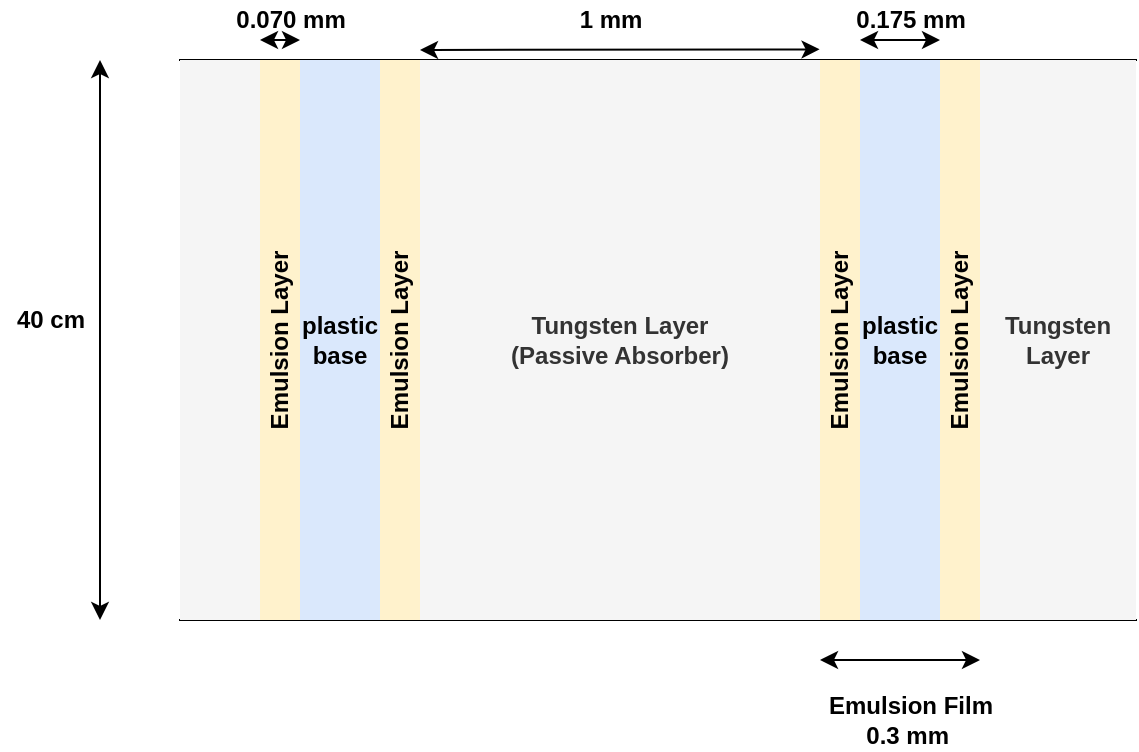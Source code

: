 <mxfile version="16.6.2" type="github">
  <diagram id="_p0asY1lkmHO6eafm9Sz" name="Page-1">
    <mxGraphModel dx="-36" dy="497" grid="1" gridSize="10" guides="1" tooltips="1" connect="1" arrows="1" fold="1" page="1" pageScale="1" pageWidth="827" pageHeight="1169" math="0" shadow="0">
      <root>
        <mxCell id="0" />
        <mxCell id="1" parent="0" />
        <mxCell id="tDPEr0B8wHXLI6z0YyTJ-1" value="" style="shape=table;startSize=0;container=1;collapsible=0;childLayout=tableLayout;right=0;left=0;fontStyle=1;fontSize=12;" vertex="1" parent="1">
          <mxGeometry x="1400" y="240" width="478" height="280" as="geometry" />
        </mxCell>
        <mxCell id="tDPEr0B8wHXLI6z0YyTJ-2" value="" style="shape=tableRow;horizontal=0;startSize=0;swimlaneHead=0;swimlaneBody=0;top=0;left=0;bottom=0;right=0;collapsible=0;dropTarget=0;fillColor=none;points=[[0,0.5],[1,0.5]];portConstraint=eastwest;fontStyle=1;fontSize=12;" vertex="1" parent="tDPEr0B8wHXLI6z0YyTJ-1">
          <mxGeometry width="478" height="280" as="geometry" />
        </mxCell>
        <mxCell id="tDPEr0B8wHXLI6z0YyTJ-20" style="shape=partialRectangle;html=1;whiteSpace=wrap;connectable=0;overflow=hidden;fillColor=#f5f5f5;top=0;left=0;bottom=0;right=0;pointerEvents=1;fontColor=#333333;strokeColor=#666666;fontStyle=1;fontSize=12;" vertex="1" parent="tDPEr0B8wHXLI6z0YyTJ-2">
          <mxGeometry width="40" height="280" as="geometry">
            <mxRectangle width="40" height="280" as="alternateBounds" />
          </mxGeometry>
        </mxCell>
        <mxCell id="tDPEr0B8wHXLI6z0YyTJ-18" value="Emulsion Layer" style="shape=partialRectangle;html=1;whiteSpace=wrap;connectable=0;overflow=hidden;fillColor=#fff2cc;top=0;left=0;bottom=0;right=0;pointerEvents=1;strokeColor=#d6b656;horizontal=0;fontStyle=1;fontSize=12;" vertex="1" parent="tDPEr0B8wHXLI6z0YyTJ-2">
          <mxGeometry x="40" width="20" height="280" as="geometry">
            <mxRectangle width="20" height="280" as="alternateBounds" />
          </mxGeometry>
        </mxCell>
        <mxCell id="tDPEr0B8wHXLI6z0YyTJ-17" value="plastic base" style="shape=partialRectangle;html=1;whiteSpace=wrap;connectable=0;overflow=hidden;fillColor=#dae8fc;top=0;left=0;bottom=0;right=0;pointerEvents=1;strokeColor=#6c8ebf;fontStyle=1;fontSize=12;" vertex="1" parent="tDPEr0B8wHXLI6z0YyTJ-2">
          <mxGeometry x="60" width="40" height="280" as="geometry">
            <mxRectangle width="40" height="280" as="alternateBounds" />
          </mxGeometry>
        </mxCell>
        <mxCell id="tDPEr0B8wHXLI6z0YyTJ-3" value="Emulsion Layer" style="shape=partialRectangle;html=1;whiteSpace=wrap;connectable=0;overflow=hidden;fillColor=#fff2cc;top=0;left=0;bottom=0;right=0;pointerEvents=1;strokeColor=#d6b656;horizontal=0;fontStyle=1;fontSize=12;" vertex="1" parent="tDPEr0B8wHXLI6z0YyTJ-2">
          <mxGeometry x="100" width="20" height="280" as="geometry">
            <mxRectangle width="20" height="280" as="alternateBounds" />
          </mxGeometry>
        </mxCell>
        <mxCell id="tDPEr0B8wHXLI6z0YyTJ-4" value="Tungsten Layer&lt;br style=&quot;font-size: 12px;&quot;&gt;(Passive Absorber)" style="shape=partialRectangle;html=1;whiteSpace=wrap;connectable=0;overflow=hidden;fillColor=#f5f5f5;top=0;left=0;bottom=0;right=0;pointerEvents=1;fontColor=#333333;strokeColor=#666666;fontStyle=1;fontSize=12;" vertex="1" parent="tDPEr0B8wHXLI6z0YyTJ-2">
          <mxGeometry x="120" width="200" height="280" as="geometry">
            <mxRectangle width="200" height="280" as="alternateBounds" />
          </mxGeometry>
        </mxCell>
        <mxCell id="tDPEr0B8wHXLI6z0YyTJ-5" value="Emulsion Layer&lt;br style=&quot;font-size: 12px;&quot;&gt;" style="shape=partialRectangle;html=1;whiteSpace=wrap;connectable=0;overflow=hidden;fillColor=#fff2cc;top=0;left=0;bottom=0;right=0;pointerEvents=1;strokeColor=#d6b656;horizontal=0;fontStyle=1;fontSize=12;" vertex="1" parent="tDPEr0B8wHXLI6z0YyTJ-2">
          <mxGeometry x="320" width="20" height="280" as="geometry">
            <mxRectangle width="20" height="280" as="alternateBounds" />
          </mxGeometry>
        </mxCell>
        <mxCell id="tDPEr0B8wHXLI6z0YyTJ-6" value="plastic base" style="shape=partialRectangle;html=1;whiteSpace=wrap;connectable=0;overflow=hidden;fillColor=#dae8fc;top=0;left=0;bottom=0;right=0;pointerEvents=1;strokeColor=#6c8ebf;fontStyle=1;fontSize=12;" vertex="1" parent="tDPEr0B8wHXLI6z0YyTJ-2">
          <mxGeometry x="340" width="40" height="280" as="geometry">
            <mxRectangle width="40" height="280" as="alternateBounds" />
          </mxGeometry>
        </mxCell>
        <mxCell id="tDPEr0B8wHXLI6z0YyTJ-7" value="Emulsion Layer" style="shape=partialRectangle;html=1;whiteSpace=wrap;connectable=0;overflow=hidden;fillColor=#fff2cc;top=0;left=0;bottom=0;right=0;pointerEvents=1;strokeColor=#d6b656;horizontal=0;fontStyle=1;fontSize=12;" vertex="1" parent="tDPEr0B8wHXLI6z0YyTJ-2">
          <mxGeometry x="380" width="20" height="280" as="geometry">
            <mxRectangle width="20" height="280" as="alternateBounds" />
          </mxGeometry>
        </mxCell>
        <mxCell id="tDPEr0B8wHXLI6z0YyTJ-8" value="Tungsten Layer" style="shape=partialRectangle;html=1;whiteSpace=wrap;connectable=0;overflow=hidden;fillColor=#f5f5f5;top=0;left=0;bottom=0;right=0;pointerEvents=1;fontColor=#333333;strokeColor=#666666;fontStyle=1;fontSize=12;" vertex="1" parent="tDPEr0B8wHXLI6z0YyTJ-2">
          <mxGeometry x="400" width="78" height="280" as="geometry">
            <mxRectangle width="78" height="280" as="alternateBounds" />
          </mxGeometry>
        </mxCell>
        <mxCell id="tDPEr0B8wHXLI6z0YyTJ-21" value="1 mm" style="text;html=1;align=center;verticalAlign=middle;resizable=0;points=[];autosize=1;strokeColor=none;fillColor=none;fontStyle=1;fontSize=12;" vertex="1" parent="1">
          <mxGeometry x="1590" y="210" width="50" height="20" as="geometry" />
        </mxCell>
        <mxCell id="tDPEr0B8wHXLI6z0YyTJ-22" value="" style="endArrow=classic;startArrow=classic;html=1;rounded=0;entryX=0.669;entryY=-0.019;entryDx=0;entryDy=0;entryPerimeter=0;fontStyle=1;fontSize=12;" edge="1" parent="1" target="tDPEr0B8wHXLI6z0YyTJ-1">
          <mxGeometry width="50" height="50" relative="1" as="geometry">
            <mxPoint x="1520" y="235" as="sourcePoint" />
            <mxPoint x="1570" y="185" as="targetPoint" />
          </mxGeometry>
        </mxCell>
        <mxCell id="tDPEr0B8wHXLI6z0YyTJ-24" value="" style="endArrow=classic;startArrow=classic;html=1;rounded=0;fontStyle=1;fontSize=12;" edge="1" parent="1">
          <mxGeometry width="50" height="50" relative="1" as="geometry">
            <mxPoint x="1740" y="230" as="sourcePoint" />
            <mxPoint x="1780" y="230" as="targetPoint" />
          </mxGeometry>
        </mxCell>
        <mxCell id="tDPEr0B8wHXLI6z0YyTJ-25" value="0.175 mm" style="text;html=1;align=center;verticalAlign=middle;resizable=0;points=[];autosize=1;strokeColor=none;fillColor=none;fontStyle=1;fontSize=12;" vertex="1" parent="1">
          <mxGeometry x="1730" y="210" width="70" height="20" as="geometry" />
        </mxCell>
        <mxCell id="tDPEr0B8wHXLI6z0YyTJ-26" value="" style="endArrow=classic;startArrow=classic;html=1;rounded=0;fontStyle=1;fontSize=12;" edge="1" parent="1">
          <mxGeometry width="50" height="50" relative="1" as="geometry">
            <mxPoint x="1440" y="230" as="sourcePoint" />
            <mxPoint x="1460" y="230" as="targetPoint" />
          </mxGeometry>
        </mxCell>
        <mxCell id="tDPEr0B8wHXLI6z0YyTJ-27" value="0.070 mm" style="text;html=1;align=center;verticalAlign=middle;resizable=0;points=[];autosize=1;strokeColor=none;fillColor=none;fontStyle=1;fontSize=12;" vertex="1" parent="1">
          <mxGeometry x="1420" y="210" width="70" height="20" as="geometry" />
        </mxCell>
        <mxCell id="tDPEr0B8wHXLI6z0YyTJ-28" value="" style="endArrow=classic;startArrow=classic;html=1;rounded=0;fontSize=12;" edge="1" parent="1">
          <mxGeometry width="50" height="50" relative="1" as="geometry">
            <mxPoint x="1360" y="520" as="sourcePoint" />
            <mxPoint x="1360" y="240" as="targetPoint" />
          </mxGeometry>
        </mxCell>
        <mxCell id="tDPEr0B8wHXLI6z0YyTJ-29" value="40 cm" style="text;html=1;align=center;verticalAlign=middle;resizable=0;points=[];autosize=1;strokeColor=none;fillColor=none;fontSize=12;fontStyle=1" vertex="1" parent="1">
          <mxGeometry x="1310" y="360" width="50" height="20" as="geometry" />
        </mxCell>
        <mxCell id="tDPEr0B8wHXLI6z0YyTJ-30" value="" style="endArrow=classic;startArrow=classic;html=1;rounded=0;fontSize=12;" edge="1" parent="1">
          <mxGeometry width="50" height="50" relative="1" as="geometry">
            <mxPoint x="1720" y="540" as="sourcePoint" />
            <mxPoint x="1800" y="540" as="targetPoint" />
          </mxGeometry>
        </mxCell>
        <mxCell id="tDPEr0B8wHXLI6z0YyTJ-31" value="&lt;b&gt;Emulsion Film&lt;br&gt;0.3 mm&amp;nbsp;&lt;/b&gt;" style="text;html=1;align=center;verticalAlign=middle;resizable=0;points=[];autosize=1;strokeColor=none;fillColor=none;fontSize=12;" vertex="1" parent="1">
          <mxGeometry x="1715" y="555" width="100" height="30" as="geometry" />
        </mxCell>
      </root>
    </mxGraphModel>
  </diagram>
</mxfile>
